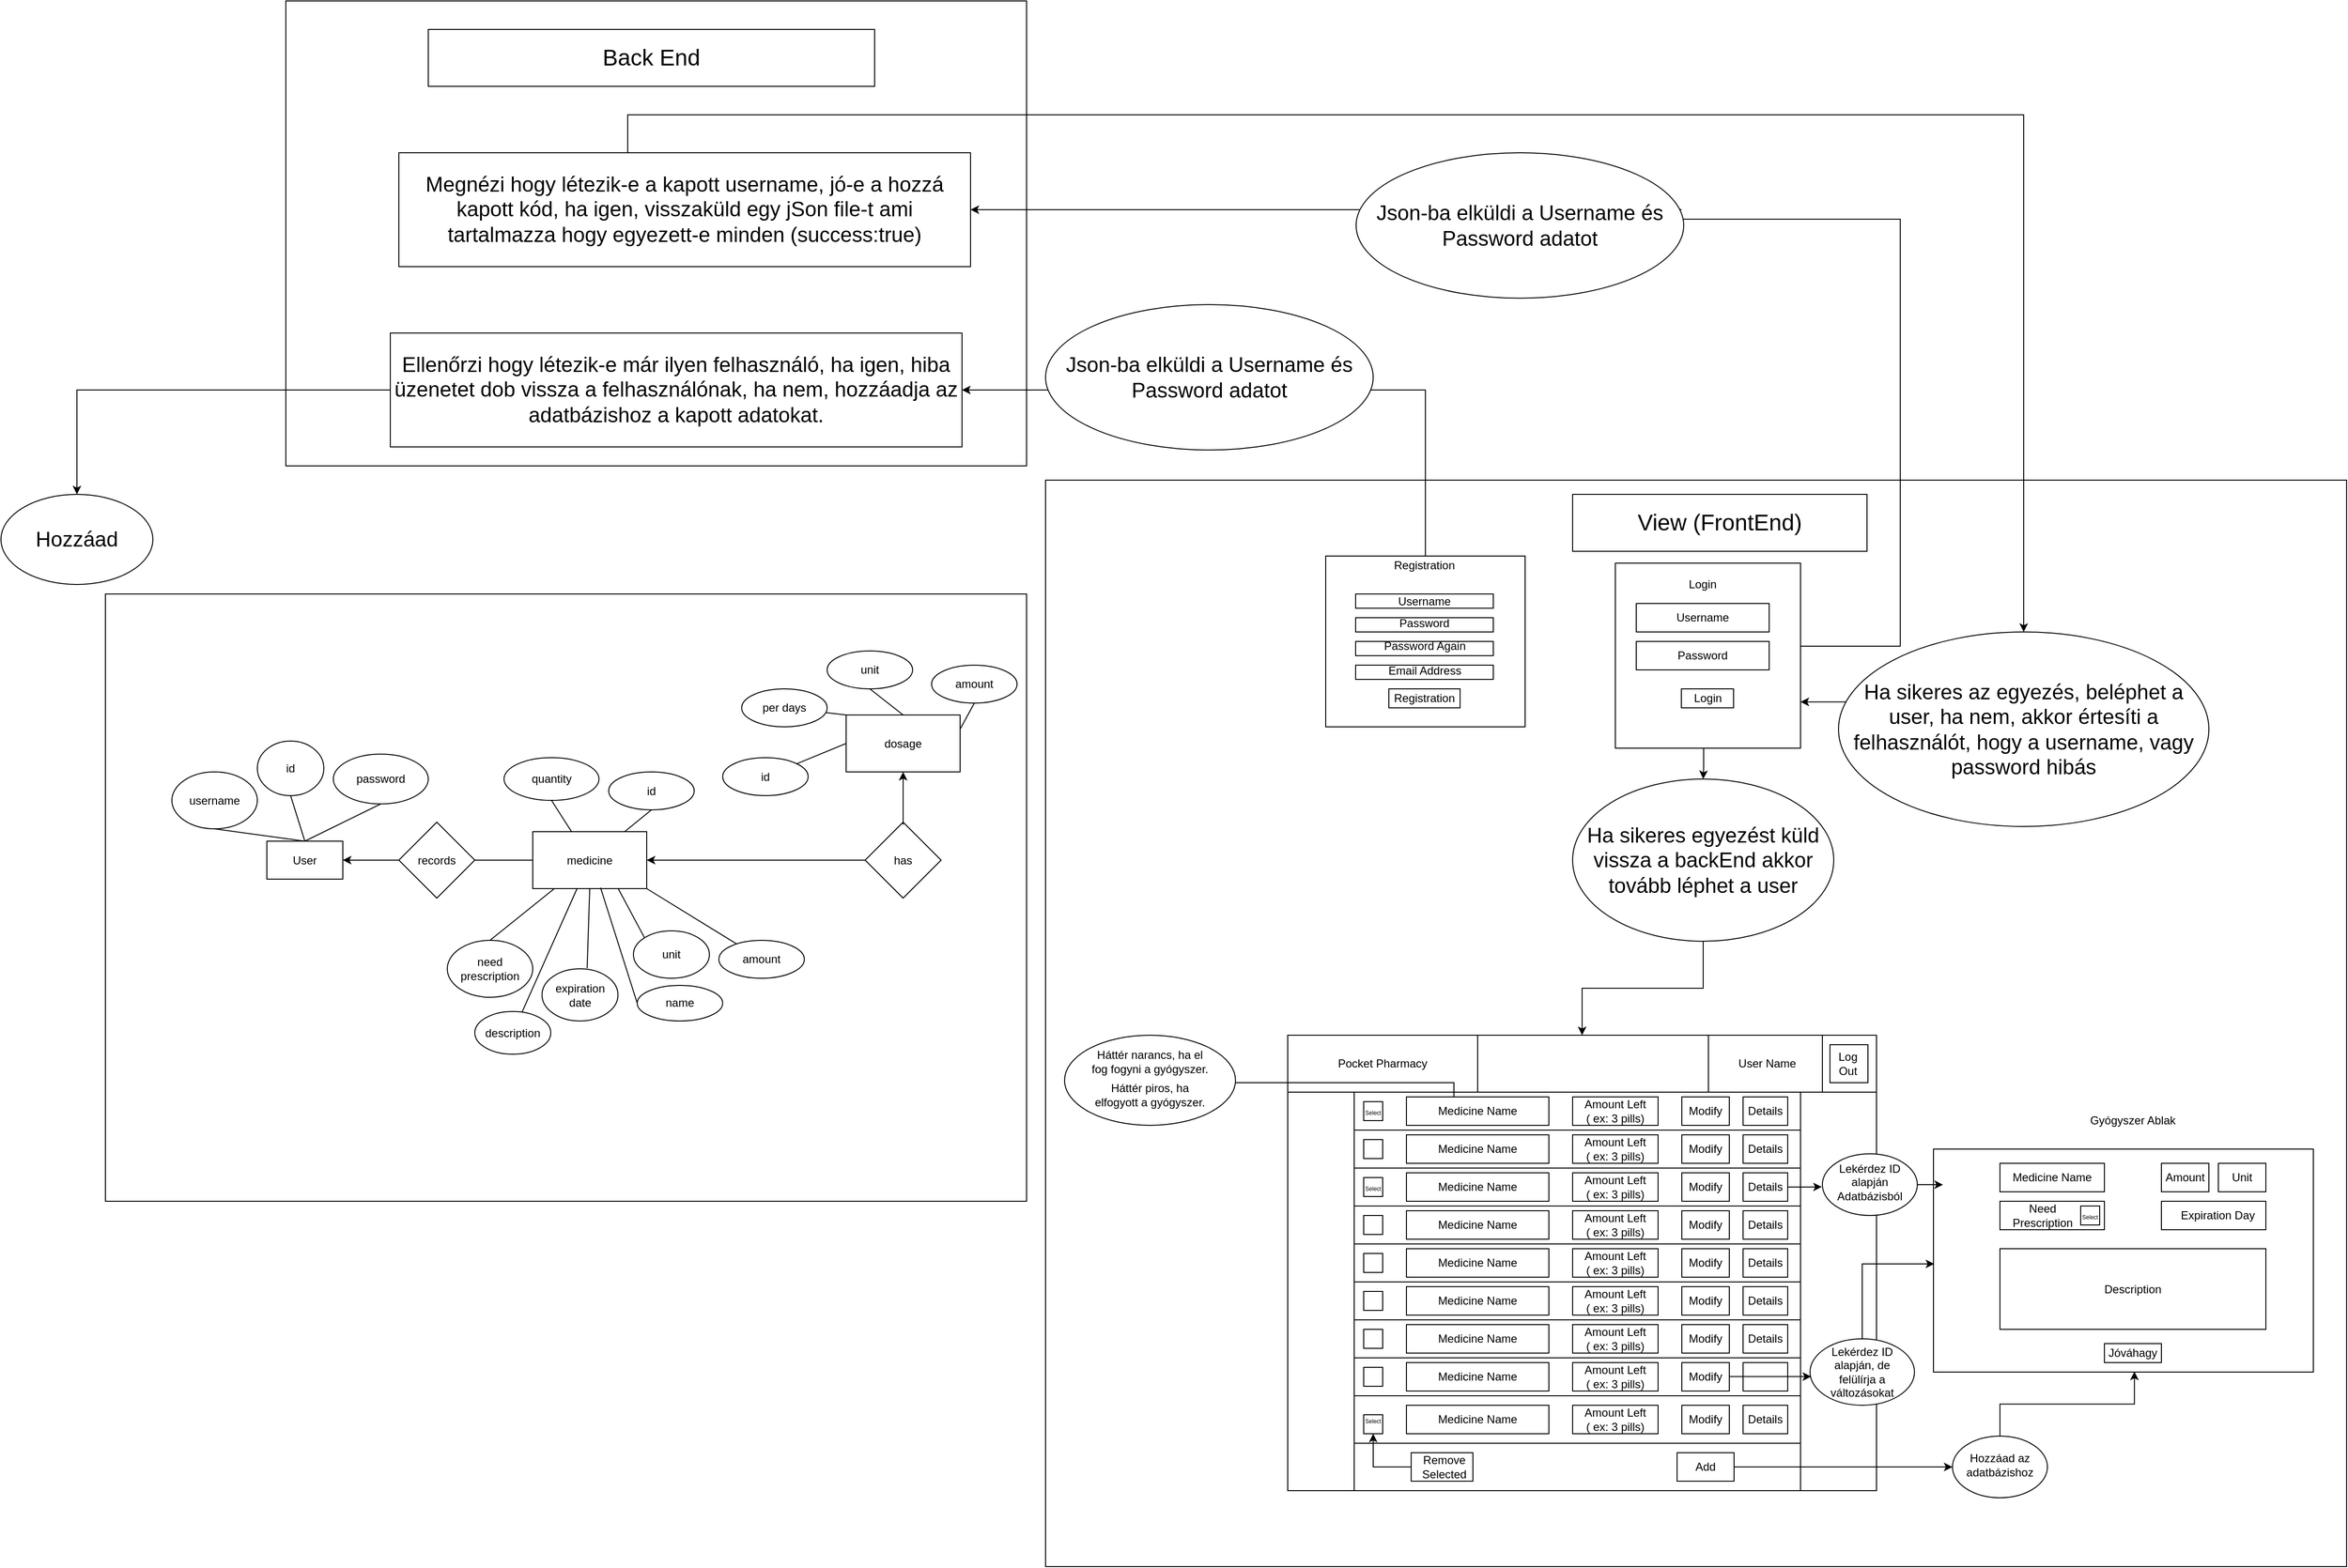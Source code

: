 <mxfile version="13.2.2" type="device"><diagram name="Page-1" id="5f0bae14-7c28-e335-631c-24af17079c00"><mxGraphModel dx="2539.25" dy="1735.75" grid="1" gridSize="10" guides="1" tooltips="1" connect="1" arrows="1" fold="1" page="1" pageScale="1.25" pageWidth="1169" pageHeight="827" background="#ffffff" math="0" shadow="0"><root><mxCell id="0"/><mxCell id="1" parent="0"/><mxCell id="4Gx_ReEBu1bEZOfE_IXs-303" value="" style="rounded=0;whiteSpace=wrap;html=1;" parent="1" vertex="1"><mxGeometry x="-1040" y="-950" width="780" height="490" as="geometry"/></mxCell><mxCell id="4Gx_ReEBu1bEZOfE_IXs-287" value="" style="rounded=0;whiteSpace=wrap;html=1;" parent="1" vertex="1"><mxGeometry x="-240" y="-445" width="1370" height="1145" as="geometry"/></mxCell><mxCell id="4Gx_ReEBu1bEZOfE_IXs-286" value="" style="rounded=0;whiteSpace=wrap;html=1;" parent="1" vertex="1"><mxGeometry x="-1230" y="-325" width="970" height="640" as="geometry"/></mxCell><mxCell id="4Gx_ReEBu1bEZOfE_IXs-309" style="edgeStyle=orthogonalEdgeStyle;rounded=0;orthogonalLoop=1;jettySize=auto;html=1;entryX=0.5;entryY=0;entryDx=0;entryDy=0;" parent="1" source="4Gx_ReEBu1bEZOfE_IXs-6" target="4Gx_ReEBu1bEZOfE_IXs-308" edge="1"><mxGeometry relative="1" as="geometry"><Array as="points"><mxPoint x="453" y="-142"/><mxPoint x="453" y="-142"/></Array></mxGeometry></mxCell><mxCell id="4Gx_ReEBu1bEZOfE_IXs-312" style="edgeStyle=orthogonalEdgeStyle;rounded=0;orthogonalLoop=1;jettySize=auto;html=1;" parent="1" source="4Gx_ReEBu1bEZOfE_IXs-6" edge="1"><mxGeometry relative="1" as="geometry"><Array as="points"><mxPoint x="660" y="-270"/><mxPoint x="660" y="-720"/><mxPoint x="420" y="-720"/><mxPoint x="420" y="-730"/></Array><mxPoint x="430" y="-730" as="targetPoint"/></mxGeometry></mxCell><mxCell id="4Gx_ReEBu1bEZOfE_IXs-6" value="" style="whiteSpace=wrap;html=1;aspect=fixed;" parent="1" vertex="1"><mxGeometry x="360" y="-357.5" width="195" height="195" as="geometry"/></mxCell><mxCell id="4Gx_ReEBu1bEZOfE_IXs-8" value="Login" style="text;html=1;strokeColor=none;fillColor=none;align=center;verticalAlign=middle;whiteSpace=wrap;rounded=0;" parent="1" vertex="1"><mxGeometry x="387" y="-345" width="130" height="20" as="geometry"/></mxCell><mxCell id="4Gx_ReEBu1bEZOfE_IXs-9" value="" style="rounded=0;whiteSpace=wrap;html=1;" parent="1" vertex="1"><mxGeometry x="382" y="-315" width="140" height="30" as="geometry"/></mxCell><mxCell id="4Gx_ReEBu1bEZOfE_IXs-10" value="Username" style="text;html=1;strokeColor=none;fillColor=none;align=center;verticalAlign=middle;whiteSpace=wrap;rounded=0;" parent="1" vertex="1"><mxGeometry x="432" y="-310" width="40" height="20" as="geometry"/></mxCell><mxCell id="4Gx_ReEBu1bEZOfE_IXs-11" value="" style="rounded=0;whiteSpace=wrap;html=1;" parent="1" vertex="1"><mxGeometry x="382" y="-275" width="140" height="30" as="geometry"/></mxCell><mxCell id="4Gx_ReEBu1bEZOfE_IXs-12" value="Password" style="text;html=1;strokeColor=none;fillColor=none;align=center;verticalAlign=middle;whiteSpace=wrap;rounded=0;" parent="1" vertex="1"><mxGeometry x="432" y="-270" width="40" height="20" as="geometry"/></mxCell><mxCell id="4Gx_ReEBu1bEZOfE_IXs-13" value="Login" style="rounded=0;whiteSpace=wrap;html=1;" parent="1" vertex="1"><mxGeometry x="429.5" y="-225" width="55" height="20" as="geometry"/></mxCell><mxCell id="4Gx_ReEBu1bEZOfE_IXs-24" value="" style="rounded=0;whiteSpace=wrap;html=1;" parent="1" vertex="1"><mxGeometry x="55" y="-365" width="210" height="180" as="geometry"/></mxCell><mxCell id="4Gx_ReEBu1bEZOfE_IXs-25" value="Registration" style="text;html=1;strokeColor=none;fillColor=none;align=center;verticalAlign=middle;whiteSpace=wrap;rounded=0;" parent="1" vertex="1"><mxGeometry x="94" y="-365" width="130" height="20" as="geometry"/></mxCell><mxCell id="4Gx_ReEBu1bEZOfE_IXs-26" value="" style="rounded=0;whiteSpace=wrap;html=1;" parent="1" vertex="1"><mxGeometry x="86.5" y="-325" width="145" height="15" as="geometry"/></mxCell><mxCell id="4Gx_ReEBu1bEZOfE_IXs-27" value="Username" style="text;html=1;strokeColor=none;fillColor=none;align=center;verticalAlign=middle;whiteSpace=wrap;rounded=0;" parent="1" vertex="1"><mxGeometry x="129" y="-323.5" width="60" height="12" as="geometry"/></mxCell><mxCell id="4Gx_ReEBu1bEZOfE_IXs-28" value="" style="rounded=0;whiteSpace=wrap;html=1;" parent="1" vertex="1"><mxGeometry x="86.5" y="-300" width="145" height="15" as="geometry"/></mxCell><mxCell id="4Gx_ReEBu1bEZOfE_IXs-29" value="Password" style="text;html=1;strokeColor=none;fillColor=none;align=center;verticalAlign=middle;whiteSpace=wrap;rounded=0;" parent="1" vertex="1"><mxGeometry x="129" y="-300" width="60" height="12" as="geometry"/></mxCell><mxCell id="4Gx_ReEBu1bEZOfE_IXs-30" value="" style="rounded=0;whiteSpace=wrap;html=1;" parent="1" vertex="1"><mxGeometry x="86.5" y="-275" width="145" height="15" as="geometry"/></mxCell><mxCell id="4Gx_ReEBu1bEZOfE_IXs-31" value="Password Again" style="text;html=1;strokeColor=none;fillColor=none;align=center;verticalAlign=middle;whiteSpace=wrap;rounded=0;" parent="1" vertex="1"><mxGeometry x="106.5" y="-276" width="105" height="12" as="geometry"/></mxCell><mxCell id="4Gx_ReEBu1bEZOfE_IXs-34" value="" style="rounded=0;whiteSpace=wrap;html=1;" parent="1" vertex="1"><mxGeometry x="86.5" y="-250" width="145" height="15" as="geometry"/></mxCell><mxCell id="4Gx_ReEBu1bEZOfE_IXs-35" value="Email Address" style="text;html=1;strokeColor=none;fillColor=none;align=center;verticalAlign=middle;whiteSpace=wrap;rounded=0;" parent="1" vertex="1"><mxGeometry x="111.5" y="-250" width="95" height="12" as="geometry"/></mxCell><mxCell id="4Gx_ReEBu1bEZOfE_IXs-36" value="" style="rounded=0;whiteSpace=wrap;html=1;" parent="1" vertex="1"><mxGeometry x="121.5" y="-225" width="75" height="20" as="geometry"/></mxCell><mxCell id="4Gx_ReEBu1bEZOfE_IXs-37" value="Registration" style="text;html=1;strokeColor=none;fillColor=none;align=center;verticalAlign=middle;whiteSpace=wrap;rounded=0;" parent="1" vertex="1"><mxGeometry x="139" y="-225" width="40" height="20" as="geometry"/></mxCell><mxCell id="4Gx_ReEBu1bEZOfE_IXs-39" value="" style="rounded=0;whiteSpace=wrap;html=1;" parent="1" vertex="1"><mxGeometry x="15" y="140" width="620" height="480" as="geometry"/></mxCell><mxCell id="4Gx_ReEBu1bEZOfE_IXs-40" value="" style="rounded=0;whiteSpace=wrap;html=1;" parent="1" vertex="1"><mxGeometry x="15" y="140" width="620" height="60" as="geometry"/></mxCell><mxCell id="4Gx_ReEBu1bEZOfE_IXs-43" value="" style="rounded=0;whiteSpace=wrap;html=1;" parent="1" vertex="1"><mxGeometry x="15" y="140" width="200" height="60" as="geometry"/></mxCell><mxCell id="4Gx_ReEBu1bEZOfE_IXs-44" value="Pocket Pharmacy" style="text;html=1;strokeColor=none;fillColor=none;align=center;verticalAlign=middle;whiteSpace=wrap;rounded=0;" parent="1" vertex="1"><mxGeometry x="25" y="150" width="180" height="40" as="geometry"/></mxCell><mxCell id="4Gx_ReEBu1bEZOfE_IXs-45" value="" style="rounded=0;whiteSpace=wrap;html=1;" parent="1" vertex="1"><mxGeometry x="586" y="150" width="40" height="40" as="geometry"/></mxCell><mxCell id="4Gx_ReEBu1bEZOfE_IXs-46" value="Log Out" style="text;html=1;strokeColor=none;fillColor=none;align=center;verticalAlign=middle;whiteSpace=wrap;rounded=0;" parent="1" vertex="1"><mxGeometry x="585" y="160" width="40" height="20" as="geometry"/></mxCell><mxCell id="4Gx_ReEBu1bEZOfE_IXs-47" value="" style="rounded=0;whiteSpace=wrap;html=1;" parent="1" vertex="1"><mxGeometry x="458" y="140" width="120" height="60" as="geometry"/></mxCell><mxCell id="4Gx_ReEBu1bEZOfE_IXs-48" value="User Name" style="text;html=1;strokeColor=none;fillColor=none;align=center;verticalAlign=middle;whiteSpace=wrap;rounded=0;" parent="1" vertex="1"><mxGeometry x="475" y="150" width="90" height="40" as="geometry"/></mxCell><mxCell id="4Gx_ReEBu1bEZOfE_IXs-50" value="" style="rounded=0;whiteSpace=wrap;html=1;" parent="1" vertex="1"><mxGeometry x="85" y="570" width="470" height="50" as="geometry"/></mxCell><mxCell id="4Gx_ReEBu1bEZOfE_IXs-51" value="" style="rounded=0;whiteSpace=wrap;html=1;" parent="1" vertex="1"><mxGeometry x="85" y="200" width="470" height="370" as="geometry"/></mxCell><mxCell id="4Gx_ReEBu1bEZOfE_IXs-232" style="edgeStyle=orthogonalEdgeStyle;rounded=0;orthogonalLoop=1;jettySize=auto;html=1;entryX=0;entryY=0.5;entryDx=0;entryDy=0;" parent="1" source="4Gx_ReEBu1bEZOfE_IXs-52" target="4Gx_ReEBu1bEZOfE_IXs-229" edge="1"><mxGeometry relative="1" as="geometry"/></mxCell><mxCell id="4Gx_ReEBu1bEZOfE_IXs-52" value="" style="rounded=0;whiteSpace=wrap;html=1;" parent="1" vertex="1"><mxGeometry x="425" y="580" width="60" height="30" as="geometry"/></mxCell><mxCell id="4Gx_ReEBu1bEZOfE_IXs-192" style="edgeStyle=orthogonalEdgeStyle;rounded=0;orthogonalLoop=1;jettySize=auto;html=1;entryX=0.5;entryY=1;entryDx=0;entryDy=0;" parent="1" source="4Gx_ReEBu1bEZOfE_IXs-55" target="4Gx_ReEBu1bEZOfE_IXs-77" edge="1"><mxGeometry relative="1" as="geometry"/></mxCell><mxCell id="4Gx_ReEBu1bEZOfE_IXs-55" value="" style="rounded=0;whiteSpace=wrap;html=1;" parent="1" vertex="1"><mxGeometry x="145" y="580" width="65" height="30" as="geometry"/></mxCell><mxCell id="4Gx_ReEBu1bEZOfE_IXs-57" value="" style="rounded=0;whiteSpace=wrap;html=1;" parent="1" vertex="1"><mxGeometry x="85" y="200" width="470" height="40" as="geometry"/></mxCell><mxCell id="4Gx_ReEBu1bEZOfE_IXs-58" value="" style="rounded=0;whiteSpace=wrap;html=1;" parent="1" vertex="1"><mxGeometry x="85" y="240" width="470" height="40" as="geometry"/></mxCell><mxCell id="4Gx_ReEBu1bEZOfE_IXs-59" value="" style="rounded=0;whiteSpace=wrap;html=1;" parent="1" vertex="1"><mxGeometry x="85" y="280" width="470" height="40" as="geometry"/></mxCell><mxCell id="4Gx_ReEBu1bEZOfE_IXs-60" value="" style="rounded=0;whiteSpace=wrap;html=1;" parent="1" vertex="1"><mxGeometry x="85" y="320" width="470" height="40" as="geometry"/></mxCell><mxCell id="4Gx_ReEBu1bEZOfE_IXs-61" value="" style="rounded=0;whiteSpace=wrap;html=1;" parent="1" vertex="1"><mxGeometry x="85" y="360" width="470" height="40" as="geometry"/></mxCell><mxCell id="4Gx_ReEBu1bEZOfE_IXs-62" value="" style="rounded=0;whiteSpace=wrap;html=1;" parent="1" vertex="1"><mxGeometry x="85" y="400" width="470" height="40" as="geometry"/></mxCell><mxCell id="4Gx_ReEBu1bEZOfE_IXs-63" value="" style="rounded=0;whiteSpace=wrap;html=1;" parent="1" vertex="1"><mxGeometry x="85" y="440" width="470" height="40" as="geometry"/></mxCell><mxCell id="4Gx_ReEBu1bEZOfE_IXs-64" value="" style="rounded=0;whiteSpace=wrap;html=1;" parent="1" vertex="1"><mxGeometry x="85" y="480" width="470" height="40" as="geometry"/></mxCell><mxCell id="4Gx_ReEBu1bEZOfE_IXs-66" value="" style="rounded=0;whiteSpace=wrap;html=1;" parent="1" vertex="1"><mxGeometry x="494.5" y="205" width="47" height="30" as="geometry"/></mxCell><mxCell id="4Gx_ReEBu1bEZOfE_IXs-68" value="Add&lt;span style=&quot;color: rgba(0 , 0 , 0 , 0) ; font-family: monospace ; font-size: 0px&quot;&gt;%3CmxGraphModel%3E%3Croot%3E%3CmxCell%20id%3D%220%22%2F%3E%3CmxCell%20id%3D%221%22%20parent%3D%220%22%2F%3E%3CmxCell%20id%3D%222%22%20value%3D%22%22%20style%3D%22rounded%3D0%3BwhiteSpace%3Dwrap%3Bhtml%3D1%3B%22%20vertex%3D%221%22%20parent%3D%221%22%3E%3CmxGeometry%20x%3D%22400%22%20y%3D%22660%22%20width%3D%22470%22%20height%3D%2240%22%20as%3D%22geometry%22%2F%3E%3C%2FmxCell%3E%3C%2Froot%3E%3C%2FmxGraphModel%3E&lt;/span&gt;" style="text;html=1;strokeColor=none;fillColor=none;align=center;verticalAlign=middle;whiteSpace=wrap;rounded=0;" parent="1" vertex="1"><mxGeometry x="435" y="585" width="40" height="20" as="geometry"/></mxCell><mxCell id="4Gx_ReEBu1bEZOfE_IXs-69" value="Remove Selected" style="text;html=1;strokeColor=none;fillColor=none;align=center;verticalAlign=middle;whiteSpace=wrap;rounded=0;" parent="1" vertex="1"><mxGeometry x="160" y="585" width="40" height="20" as="geometry"/></mxCell><mxCell id="4Gx_ReEBu1bEZOfE_IXs-70" value="" style="whiteSpace=wrap;html=1;aspect=fixed;" parent="1" vertex="1"><mxGeometry x="95" y="210" width="20" height="20" as="geometry"/></mxCell><mxCell id="4Gx_ReEBu1bEZOfE_IXs-71" value="" style="whiteSpace=wrap;html=1;aspect=fixed;" parent="1" vertex="1"><mxGeometry x="95" y="250" width="20" height="20" as="geometry"/></mxCell><mxCell id="4Gx_ReEBu1bEZOfE_IXs-72" value="" style="whiteSpace=wrap;html=1;aspect=fixed;" parent="1" vertex="1"><mxGeometry x="95" y="290" width="20" height="20" as="geometry"/></mxCell><mxCell id="4Gx_ReEBu1bEZOfE_IXs-73" value="" style="whiteSpace=wrap;html=1;aspect=fixed;" parent="1" vertex="1"><mxGeometry x="95" y="330" width="20" height="20" as="geometry"/></mxCell><mxCell id="4Gx_ReEBu1bEZOfE_IXs-74" value="" style="whiteSpace=wrap;html=1;aspect=fixed;" parent="1" vertex="1"><mxGeometry x="95" y="370" width="20" height="20" as="geometry"/></mxCell><mxCell id="4Gx_ReEBu1bEZOfE_IXs-75" value="" style="whiteSpace=wrap;html=1;aspect=fixed;" parent="1" vertex="1"><mxGeometry x="95" y="410" width="20" height="20" as="geometry"/></mxCell><mxCell id="4Gx_ReEBu1bEZOfE_IXs-76" value="" style="whiteSpace=wrap;html=1;aspect=fixed;" parent="1" vertex="1"><mxGeometry x="95" y="450" width="20" height="20" as="geometry"/></mxCell><mxCell id="4Gx_ReEBu1bEZOfE_IXs-77" value="" style="whiteSpace=wrap;html=1;aspect=fixed;" parent="1" vertex="1"><mxGeometry x="95" y="540" width="20" height="20" as="geometry"/></mxCell><mxCell id="4Gx_ReEBu1bEZOfE_IXs-78" value="" style="whiteSpace=wrap;html=1;aspect=fixed;" parent="1" vertex="1"><mxGeometry x="95" y="490" width="20" height="20" as="geometry"/></mxCell><mxCell id="4Gx_ReEBu1bEZOfE_IXs-79" value="&lt;font style=&quot;line-height: 120% ; font-size: 6px&quot;&gt;Select&lt;br&gt;&lt;/font&gt;" style="text;html=1;strokeColor=none;fillColor=none;align=center;verticalAlign=middle;whiteSpace=wrap;rounded=0;" parent="1" vertex="1"><mxGeometry x="95" y="215" width="20" height="10" as="geometry"/></mxCell><mxCell id="4Gx_ReEBu1bEZOfE_IXs-80" value="&lt;font style=&quot;line-height: 120% ; font-size: 6px&quot;&gt;Select&lt;br&gt;&lt;/font&gt;" style="text;html=1;strokeColor=none;fillColor=none;align=center;verticalAlign=middle;whiteSpace=wrap;rounded=0;" parent="1" vertex="1"><mxGeometry x="95" y="295" width="20" height="10" as="geometry"/></mxCell><mxCell id="4Gx_ReEBu1bEZOfE_IXs-300" style="edgeStyle=orthogonalEdgeStyle;rounded=0;orthogonalLoop=1;jettySize=auto;html=1;entryX=0.989;entryY=0.581;entryDx=0;entryDy=0;entryPerimeter=0;" parent="1" source="4Gx_ReEBu1bEZOfE_IXs-81" target="4Gx_ReEBu1bEZOfE_IXs-187" edge="1"><mxGeometry relative="1" as="geometry"><Array as="points"><mxPoint x="190" y="190"/><mxPoint x="-127" y="190"/></Array></mxGeometry></mxCell><mxCell id="4Gx_ReEBu1bEZOfE_IXs-81" value="" style="rounded=0;whiteSpace=wrap;html=1;" parent="1" vertex="1"><mxGeometry x="140" y="205" width="150" height="30" as="geometry"/></mxCell><mxCell id="4Gx_ReEBu1bEZOfE_IXs-82" value="Medicine Name" style="text;html=1;strokeColor=none;fillColor=none;align=center;verticalAlign=middle;whiteSpace=wrap;rounded=0;" parent="1" vertex="1"><mxGeometry x="165" y="210" width="100" height="20" as="geometry"/></mxCell><mxCell id="4Gx_ReEBu1bEZOfE_IXs-83" value="Details" style="text;html=1;strokeColor=none;fillColor=none;align=center;verticalAlign=middle;whiteSpace=wrap;rounded=0;" parent="1" vertex="1"><mxGeometry x="498" y="210" width="40" height="20" as="geometry"/></mxCell><mxCell id="4Gx_ReEBu1bEZOfE_IXs-84" value="" style="rounded=0;whiteSpace=wrap;html=1;" parent="1" vertex="1"><mxGeometry x="430" y="205" width="50" height="30" as="geometry"/></mxCell><mxCell id="4Gx_ReEBu1bEZOfE_IXs-85" value="Modify" style="text;html=1;strokeColor=none;fillColor=none;align=center;verticalAlign=middle;whiteSpace=wrap;rounded=0;" parent="1" vertex="1"><mxGeometry x="435" y="210" width="40" height="20" as="geometry"/></mxCell><mxCell id="4Gx_ReEBu1bEZOfE_IXs-86" value="" style="rounded=0;whiteSpace=wrap;html=1;" parent="1" vertex="1"><mxGeometry x="315" y="205" width="90" height="30" as="geometry"/></mxCell><mxCell id="4Gx_ReEBu1bEZOfE_IXs-89" value="Amount Left&lt;br&gt;( ex: 3 pills)" style="text;html=1;strokeColor=none;fillColor=none;align=center;verticalAlign=middle;whiteSpace=wrap;rounded=0;" parent="1" vertex="1"><mxGeometry x="315" y="210" width="90" height="20" as="geometry"/></mxCell><mxCell id="4Gx_ReEBu1bEZOfE_IXs-106" value="" style="rounded=0;whiteSpace=wrap;html=1;" parent="1" vertex="1"><mxGeometry x="494.5" y="245" width="47" height="30" as="geometry"/></mxCell><mxCell id="4Gx_ReEBu1bEZOfE_IXs-107" value="" style="rounded=0;whiteSpace=wrap;html=1;" parent="1" vertex="1"><mxGeometry x="140" y="245" width="150" height="30" as="geometry"/></mxCell><mxCell id="4Gx_ReEBu1bEZOfE_IXs-108" value="Medicine Name" style="text;html=1;strokeColor=none;fillColor=none;align=center;verticalAlign=middle;whiteSpace=wrap;rounded=0;" parent="1" vertex="1"><mxGeometry x="165" y="250" width="100" height="20" as="geometry"/></mxCell><mxCell id="4Gx_ReEBu1bEZOfE_IXs-109" value="Details" style="text;html=1;strokeColor=none;fillColor=none;align=center;verticalAlign=middle;whiteSpace=wrap;rounded=0;" parent="1" vertex="1"><mxGeometry x="498" y="250" width="40" height="20" as="geometry"/></mxCell><mxCell id="4Gx_ReEBu1bEZOfE_IXs-110" value="" style="rounded=0;whiteSpace=wrap;html=1;" parent="1" vertex="1"><mxGeometry x="430" y="245" width="50" height="30" as="geometry"/></mxCell><mxCell id="4Gx_ReEBu1bEZOfE_IXs-111" value="Modify" style="text;html=1;strokeColor=none;fillColor=none;align=center;verticalAlign=middle;whiteSpace=wrap;rounded=0;" parent="1" vertex="1"><mxGeometry x="435" y="250" width="40" height="20" as="geometry"/></mxCell><mxCell id="4Gx_ReEBu1bEZOfE_IXs-112" value="" style="rounded=0;whiteSpace=wrap;html=1;" parent="1" vertex="1"><mxGeometry x="315" y="245" width="90" height="30" as="geometry"/></mxCell><mxCell id="4Gx_ReEBu1bEZOfE_IXs-113" value="Amount Left&lt;br&gt;( ex: 3 pills)" style="text;html=1;strokeColor=none;fillColor=none;align=center;verticalAlign=middle;whiteSpace=wrap;rounded=0;" parent="1" vertex="1"><mxGeometry x="315" y="250" width="90" height="20" as="geometry"/></mxCell><mxCell id="4Gx_ReEBu1bEZOfE_IXs-220" style="edgeStyle=orthogonalEdgeStyle;rounded=0;orthogonalLoop=1;jettySize=auto;html=1;entryX=-0.006;entryY=0.536;entryDx=0;entryDy=0;entryPerimeter=0;" parent="1" source="4Gx_ReEBu1bEZOfE_IXs-114" target="4Gx_ReEBu1bEZOfE_IXs-224" edge="1"><mxGeometry relative="1" as="geometry"/></mxCell><mxCell id="4Gx_ReEBu1bEZOfE_IXs-114" value="" style="rounded=0;whiteSpace=wrap;html=1;" parent="1" vertex="1"><mxGeometry x="494.5" y="285" width="47" height="30" as="geometry"/></mxCell><mxCell id="4Gx_ReEBu1bEZOfE_IXs-115" value="" style="rounded=0;whiteSpace=wrap;html=1;" parent="1" vertex="1"><mxGeometry x="140" y="285" width="150" height="30" as="geometry"/></mxCell><mxCell id="4Gx_ReEBu1bEZOfE_IXs-116" value="Medicine Name" style="text;html=1;strokeColor=none;fillColor=none;align=center;verticalAlign=middle;whiteSpace=wrap;rounded=0;" parent="1" vertex="1"><mxGeometry x="165" y="290" width="100" height="20" as="geometry"/></mxCell><mxCell id="4Gx_ReEBu1bEZOfE_IXs-117" value="Details" style="text;html=1;strokeColor=none;fillColor=none;align=center;verticalAlign=middle;whiteSpace=wrap;rounded=0;" parent="1" vertex="1"><mxGeometry x="498" y="290" width="40" height="20" as="geometry"/></mxCell><mxCell id="4Gx_ReEBu1bEZOfE_IXs-118" value="" style="rounded=0;whiteSpace=wrap;html=1;" parent="1" vertex="1"><mxGeometry x="430" y="285" width="50" height="30" as="geometry"/></mxCell><mxCell id="4Gx_ReEBu1bEZOfE_IXs-119" value="Modify" style="text;html=1;strokeColor=none;fillColor=none;align=center;verticalAlign=middle;whiteSpace=wrap;rounded=0;" parent="1" vertex="1"><mxGeometry x="435" y="290" width="40" height="20" as="geometry"/></mxCell><mxCell id="4Gx_ReEBu1bEZOfE_IXs-120" value="" style="rounded=0;whiteSpace=wrap;html=1;" parent="1" vertex="1"><mxGeometry x="315" y="285" width="90" height="30" as="geometry"/></mxCell><mxCell id="4Gx_ReEBu1bEZOfE_IXs-121" value="Amount Left&lt;br&gt;( ex: 3 pills)" style="text;html=1;strokeColor=none;fillColor=none;align=center;verticalAlign=middle;whiteSpace=wrap;rounded=0;" parent="1" vertex="1"><mxGeometry x="315" y="290" width="90" height="20" as="geometry"/></mxCell><mxCell id="4Gx_ReEBu1bEZOfE_IXs-122" value="" style="rounded=0;whiteSpace=wrap;html=1;" parent="1" vertex="1"><mxGeometry x="494.5" y="325" width="47" height="30" as="geometry"/></mxCell><mxCell id="4Gx_ReEBu1bEZOfE_IXs-123" value="" style="rounded=0;whiteSpace=wrap;html=1;" parent="1" vertex="1"><mxGeometry x="140" y="325" width="150" height="30" as="geometry"/></mxCell><mxCell id="4Gx_ReEBu1bEZOfE_IXs-124" value="Medicine Name" style="text;html=1;strokeColor=none;fillColor=none;align=center;verticalAlign=middle;whiteSpace=wrap;rounded=0;" parent="1" vertex="1"><mxGeometry x="165" y="330" width="100" height="20" as="geometry"/></mxCell><mxCell id="4Gx_ReEBu1bEZOfE_IXs-125" value="Details" style="text;html=1;strokeColor=none;fillColor=none;align=center;verticalAlign=middle;whiteSpace=wrap;rounded=0;" parent="1" vertex="1"><mxGeometry x="498" y="330" width="40" height="20" as="geometry"/></mxCell><mxCell id="4Gx_ReEBu1bEZOfE_IXs-126" value="" style="rounded=0;whiteSpace=wrap;html=1;" parent="1" vertex="1"><mxGeometry x="430" y="325" width="50" height="30" as="geometry"/></mxCell><mxCell id="4Gx_ReEBu1bEZOfE_IXs-127" value="Modify" style="text;html=1;strokeColor=none;fillColor=none;align=center;verticalAlign=middle;whiteSpace=wrap;rounded=0;" parent="1" vertex="1"><mxGeometry x="435" y="330" width="40" height="20" as="geometry"/></mxCell><mxCell id="4Gx_ReEBu1bEZOfE_IXs-128" value="" style="rounded=0;whiteSpace=wrap;html=1;" parent="1" vertex="1"><mxGeometry x="315" y="325" width="90" height="30" as="geometry"/></mxCell><mxCell id="4Gx_ReEBu1bEZOfE_IXs-129" value="Amount Left&lt;br&gt;( ex: 3 pills)" style="text;html=1;strokeColor=none;fillColor=none;align=center;verticalAlign=middle;whiteSpace=wrap;rounded=0;" parent="1" vertex="1"><mxGeometry x="315" y="330" width="90" height="20" as="geometry"/></mxCell><mxCell id="4Gx_ReEBu1bEZOfE_IXs-138" value="" style="rounded=0;whiteSpace=wrap;html=1;" parent="1" vertex="1"><mxGeometry x="494.5" y="365" width="47" height="30" as="geometry"/></mxCell><mxCell id="4Gx_ReEBu1bEZOfE_IXs-139" value="" style="rounded=0;whiteSpace=wrap;html=1;" parent="1" vertex="1"><mxGeometry x="140" y="365" width="150" height="30" as="geometry"/></mxCell><mxCell id="4Gx_ReEBu1bEZOfE_IXs-140" value="Medicine Name" style="text;html=1;strokeColor=none;fillColor=none;align=center;verticalAlign=middle;whiteSpace=wrap;rounded=0;" parent="1" vertex="1"><mxGeometry x="165" y="370" width="100" height="20" as="geometry"/></mxCell><mxCell id="4Gx_ReEBu1bEZOfE_IXs-141" value="Details" style="text;html=1;strokeColor=none;fillColor=none;align=center;verticalAlign=middle;whiteSpace=wrap;rounded=0;" parent="1" vertex="1"><mxGeometry x="498" y="370" width="40" height="20" as="geometry"/></mxCell><mxCell id="4Gx_ReEBu1bEZOfE_IXs-142" value="" style="rounded=0;whiteSpace=wrap;html=1;" parent="1" vertex="1"><mxGeometry x="430" y="365" width="50" height="30" as="geometry"/></mxCell><mxCell id="4Gx_ReEBu1bEZOfE_IXs-143" value="Modify" style="text;html=1;strokeColor=none;fillColor=none;align=center;verticalAlign=middle;whiteSpace=wrap;rounded=0;" parent="1" vertex="1"><mxGeometry x="435" y="370" width="40" height="20" as="geometry"/></mxCell><mxCell id="4Gx_ReEBu1bEZOfE_IXs-144" value="" style="rounded=0;whiteSpace=wrap;html=1;" parent="1" vertex="1"><mxGeometry x="315" y="365" width="90" height="30" as="geometry"/></mxCell><mxCell id="4Gx_ReEBu1bEZOfE_IXs-145" value="Amount Left&lt;br&gt;( ex: 3 pills)" style="text;html=1;strokeColor=none;fillColor=none;align=center;verticalAlign=middle;whiteSpace=wrap;rounded=0;" parent="1" vertex="1"><mxGeometry x="315" y="370" width="90" height="20" as="geometry"/></mxCell><mxCell id="4Gx_ReEBu1bEZOfE_IXs-146" value="" style="rounded=0;whiteSpace=wrap;html=1;" parent="1" vertex="1"><mxGeometry x="494.5" y="405" width="47" height="30" as="geometry"/></mxCell><mxCell id="4Gx_ReEBu1bEZOfE_IXs-147" value="" style="rounded=0;whiteSpace=wrap;html=1;" parent="1" vertex="1"><mxGeometry x="140" y="405" width="150" height="30" as="geometry"/></mxCell><mxCell id="4Gx_ReEBu1bEZOfE_IXs-148" value="Medicine Name" style="text;html=1;strokeColor=none;fillColor=none;align=center;verticalAlign=middle;whiteSpace=wrap;rounded=0;" parent="1" vertex="1"><mxGeometry x="165" y="410" width="100" height="20" as="geometry"/></mxCell><mxCell id="4Gx_ReEBu1bEZOfE_IXs-149" value="Details" style="text;html=1;strokeColor=none;fillColor=none;align=center;verticalAlign=middle;whiteSpace=wrap;rounded=0;" parent="1" vertex="1"><mxGeometry x="498" y="410" width="40" height="20" as="geometry"/></mxCell><mxCell id="4Gx_ReEBu1bEZOfE_IXs-150" value="" style="rounded=0;whiteSpace=wrap;html=1;" parent="1" vertex="1"><mxGeometry x="430" y="405" width="50" height="30" as="geometry"/></mxCell><mxCell id="4Gx_ReEBu1bEZOfE_IXs-151" value="Modify" style="text;html=1;strokeColor=none;fillColor=none;align=center;verticalAlign=middle;whiteSpace=wrap;rounded=0;" parent="1" vertex="1"><mxGeometry x="435" y="410" width="40" height="20" as="geometry"/></mxCell><mxCell id="4Gx_ReEBu1bEZOfE_IXs-152" value="" style="rounded=0;whiteSpace=wrap;html=1;" parent="1" vertex="1"><mxGeometry x="315" y="405" width="90" height="30" as="geometry"/></mxCell><mxCell id="4Gx_ReEBu1bEZOfE_IXs-153" value="Amount Left&lt;br&gt;( ex: 3 pills)" style="text;html=1;strokeColor=none;fillColor=none;align=center;verticalAlign=middle;whiteSpace=wrap;rounded=0;" parent="1" vertex="1"><mxGeometry x="315" y="410" width="90" height="20" as="geometry"/></mxCell><mxCell id="4Gx_ReEBu1bEZOfE_IXs-154" value="" style="rounded=0;whiteSpace=wrap;html=1;" parent="1" vertex="1"><mxGeometry x="494.5" y="445" width="47" height="30" as="geometry"/></mxCell><mxCell id="4Gx_ReEBu1bEZOfE_IXs-155" value="" style="rounded=0;whiteSpace=wrap;html=1;" parent="1" vertex="1"><mxGeometry x="140" y="445" width="150" height="30" as="geometry"/></mxCell><mxCell id="4Gx_ReEBu1bEZOfE_IXs-156" value="Medicine Name" style="text;html=1;strokeColor=none;fillColor=none;align=center;verticalAlign=middle;whiteSpace=wrap;rounded=0;" parent="1" vertex="1"><mxGeometry x="165" y="450" width="100" height="20" as="geometry"/></mxCell><mxCell id="4Gx_ReEBu1bEZOfE_IXs-157" value="Details" style="text;html=1;strokeColor=none;fillColor=none;align=center;verticalAlign=middle;whiteSpace=wrap;rounded=0;" parent="1" vertex="1"><mxGeometry x="498" y="450" width="40" height="20" as="geometry"/></mxCell><mxCell id="4Gx_ReEBu1bEZOfE_IXs-158" value="" style="rounded=0;whiteSpace=wrap;html=1;" parent="1" vertex="1"><mxGeometry x="430" y="445" width="50" height="30" as="geometry"/></mxCell><mxCell id="4Gx_ReEBu1bEZOfE_IXs-159" value="Modify" style="text;html=1;strokeColor=none;fillColor=none;align=center;verticalAlign=middle;whiteSpace=wrap;rounded=0;" parent="1" vertex="1"><mxGeometry x="435" y="450" width="40" height="20" as="geometry"/></mxCell><mxCell id="4Gx_ReEBu1bEZOfE_IXs-160" value="" style="rounded=0;whiteSpace=wrap;html=1;" parent="1" vertex="1"><mxGeometry x="315" y="445" width="90" height="30" as="geometry"/></mxCell><mxCell id="4Gx_ReEBu1bEZOfE_IXs-161" value="Amount Left&lt;br&gt;( ex: 3 pills)" style="text;html=1;strokeColor=none;fillColor=none;align=center;verticalAlign=middle;whiteSpace=wrap;rounded=0;" parent="1" vertex="1"><mxGeometry x="315" y="450" width="90" height="20" as="geometry"/></mxCell><mxCell id="4Gx_ReEBu1bEZOfE_IXs-170" value="" style="rounded=0;whiteSpace=wrap;html=1;" parent="1" vertex="1"><mxGeometry x="494.5" y="485" width="47" height="30" as="geometry"/></mxCell><mxCell id="4Gx_ReEBu1bEZOfE_IXs-171" value="" style="rounded=0;whiteSpace=wrap;html=1;" parent="1" vertex="1"><mxGeometry x="140" y="485" width="150" height="30" as="geometry"/></mxCell><mxCell id="4Gx_ReEBu1bEZOfE_IXs-172" value="Medicine Name" style="text;html=1;strokeColor=none;fillColor=none;align=center;verticalAlign=middle;whiteSpace=wrap;rounded=0;" parent="1" vertex="1"><mxGeometry x="165" y="490" width="100" height="20" as="geometry"/></mxCell><mxCell id="4Gx_ReEBu1bEZOfE_IXs-236" style="edgeStyle=orthogonalEdgeStyle;rounded=0;orthogonalLoop=1;jettySize=auto;html=1;entryX=0.011;entryY=0.568;entryDx=0;entryDy=0;entryPerimeter=0;" parent="1" source="4Gx_ReEBu1bEZOfE_IXs-174" target="4Gx_ReEBu1bEZOfE_IXs-234" edge="1"><mxGeometry relative="1" as="geometry"><Array as="points"><mxPoint x="522" y="500"/></Array></mxGeometry></mxCell><mxCell id="4Gx_ReEBu1bEZOfE_IXs-174" value="" style="rounded=0;whiteSpace=wrap;html=1;" parent="1" vertex="1"><mxGeometry x="430" y="485" width="50" height="30" as="geometry"/></mxCell><mxCell id="4Gx_ReEBu1bEZOfE_IXs-175" value="Modify" style="text;html=1;strokeColor=none;fillColor=none;align=center;verticalAlign=middle;whiteSpace=wrap;rounded=0;" parent="1" vertex="1"><mxGeometry x="435" y="490" width="40" height="20" as="geometry"/></mxCell><mxCell id="4Gx_ReEBu1bEZOfE_IXs-176" value="" style="rounded=0;whiteSpace=wrap;html=1;" parent="1" vertex="1"><mxGeometry x="315" y="485" width="90" height="30" as="geometry"/></mxCell><mxCell id="4Gx_ReEBu1bEZOfE_IXs-177" value="Amount Left&lt;br&gt;( ex: 3 pills)" style="text;html=1;strokeColor=none;fillColor=none;align=center;verticalAlign=middle;whiteSpace=wrap;rounded=0;" parent="1" vertex="1"><mxGeometry x="315" y="490" width="90" height="20" as="geometry"/></mxCell><mxCell id="4Gx_ReEBu1bEZOfE_IXs-178" value="" style="rounded=0;whiteSpace=wrap;html=1;" parent="1" vertex="1"><mxGeometry x="494.5" y="530" width="47" height="30" as="geometry"/></mxCell><mxCell id="4Gx_ReEBu1bEZOfE_IXs-179" value="" style="rounded=0;whiteSpace=wrap;html=1;" parent="1" vertex="1"><mxGeometry x="140" y="530" width="150" height="30" as="geometry"/></mxCell><mxCell id="4Gx_ReEBu1bEZOfE_IXs-180" value="Medicine Name" style="text;html=1;strokeColor=none;fillColor=none;align=center;verticalAlign=middle;whiteSpace=wrap;rounded=0;" parent="1" vertex="1"><mxGeometry x="165" y="535" width="100" height="20" as="geometry"/></mxCell><mxCell id="4Gx_ReEBu1bEZOfE_IXs-181" value="Details" style="text;html=1;strokeColor=none;fillColor=none;align=center;verticalAlign=middle;whiteSpace=wrap;rounded=0;" parent="1" vertex="1"><mxGeometry x="498" y="535" width="40" height="20" as="geometry"/></mxCell><mxCell id="4Gx_ReEBu1bEZOfE_IXs-182" value="" style="rounded=0;whiteSpace=wrap;html=1;" parent="1" vertex="1"><mxGeometry x="430" y="530" width="50" height="30" as="geometry"/></mxCell><mxCell id="4Gx_ReEBu1bEZOfE_IXs-183" value="Modify" style="text;html=1;strokeColor=none;fillColor=none;align=center;verticalAlign=middle;whiteSpace=wrap;rounded=0;" parent="1" vertex="1"><mxGeometry x="435" y="535" width="40" height="20" as="geometry"/></mxCell><mxCell id="4Gx_ReEBu1bEZOfE_IXs-184" value="" style="rounded=0;whiteSpace=wrap;html=1;" parent="1" vertex="1"><mxGeometry x="315" y="530" width="90" height="30" as="geometry"/></mxCell><mxCell id="4Gx_ReEBu1bEZOfE_IXs-185" value="Amount Left&lt;br&gt;( ex: 3 pills)" style="text;html=1;strokeColor=none;fillColor=none;align=center;verticalAlign=middle;whiteSpace=wrap;rounded=0;" parent="1" vertex="1"><mxGeometry x="315" y="535" width="90" height="20" as="geometry"/></mxCell><mxCell id="4Gx_ReEBu1bEZOfE_IXs-187" value="" style="ellipse;whiteSpace=wrap;html=1;" parent="1" vertex="1"><mxGeometry x="-220" y="140" width="180" height="95" as="geometry"/></mxCell><mxCell id="4Gx_ReEBu1bEZOfE_IXs-188" value="Háttér narancs, ha el fog fogyni a gyógyszer.&lt;span style=&quot;color: rgba(0 , 0 , 0 , 0) ; font-family: monospace ; font-size: 0px&quot;&gt;%3CmxGraphModel%3E%3Croot%3E%3CmxCell%20id%3D%220%22%2F%3E%3CmxCell%20id%3D%221%22%20parent%3D%220%22%2F%3E%3CmxCell%20id%3D%222%22%20value%3D%22%22%20style%3D%22rounded%3D0%3BwhiteSpace%3Dwrap%3Bhtml%3D1%3B%22%20vertex%3D%221%22%20parent%3D%221%22%3E%3CmxGeometry%20x%3D%22809.5%22%20y%3D%22385%22%20width%3D%2247%22%20height%3D%2230%22%20as%3D%22geometry%22%2F%3E%3C%2FmxCell%3E%3CmxCell%20id%3D%223%22%20value%3D%22%22%20style%3D%22rounded%3D0%3BwhiteSpace%3Dwrap%3Bhtml%3D1%3B%22%20vertex%3D%221%22%20parent%3D%221%22%3E%3CmxGeometry%20x%3D%22455%22%20y%3D%22385%22%20width%3D%22150%22%20height%3D%2230%22%20as%3D%22geometry%22%2F%3E%3C%2FmxCell%3E%3CmxCell%20id%3D%224%22%20value%3D%22Medicine%20Name%22%20style%3D%22text%3Bhtml%3D1%3BstrokeColor%3Dnone%3BfillColor%3Dnone%3Balign%3Dcenter%3BverticalAlign%3Dmiddle%3BwhiteSpace%3Dwrap%3Brounded%3D0%3B%22%20vertex%3D%221%22%20parent%3D%221%22%3E%3CmxGeometry%20x%3D%22480%22%20y%3D%22390%22%20width%3D%22100%22%20height%3D%2220%22%20as%3D%22geometry%22%2F%3E%3C%2FmxCell%3E%3CmxCell%20id%3D%225%22%20value%3D%22Details%22%20style%3D%22text%3Bhtml%3D1%3BstrokeColor%3Dnone%3BfillColor%3Dnone%3Balign%3Dcenter%3BverticalAlign%3Dmiddle%3BwhiteSpace%3Dwrap%3Brounded%3D0%3B%22%20vertex%3D%221%22%20parent%3D%221%22%3E%3CmxGeometry%20x%3D%22813%22%20y%3D%22390%22%20width%3D%2240%22%20height%3D%2220%22%20as%3D%22geometry%22%2F%3E%3C%2FmxCell%3E%3CmxCell%20id%3D%226%22%20value%3D%22%22%20style%3D%22rounded%3D0%3BwhiteSpace%3Dwrap%3Bhtml%3D1%3B%22%20vertex%3D%221%22%20parent%3D%221%22%3E%3CmxGeometry%20x%3D%22745%22%20y%3D%22385%22%20width%3D%2250%22%20height%3D%2230%22%20as%3D%22geometry%22%2F%3E%3C%2FmxCell%3E%3CmxCell%20id%3D%227%22%20value%3D%22Modify%22%20style%3D%22text%3Bhtml%3D1%3BstrokeColor%3Dnone%3BfillColor%3Dnone%3Balign%3Dcenter%3BverticalAlign%3Dmiddle%3BwhiteSpace%3Dwrap%3Brounded%3D0%3B%22%20vertex%3D%221%22%20parent%3D%221%22%3E%3CmxGeometry%20x%3D%22750%22%20y%3D%22390%22%20width%3D%2240%22%20height%3D%2220%22%20as%3D%22geometry%22%2F%3E%3C%2FmxCell%3E%3CmxCell%20id%3D%228%22%20value%3D%22%22%20style%3D%22rounded%3D0%3BwhiteSpace%3Dwrap%3Bhtml%3D1%3B%22%20vertex%3D%221%22%20parent%3D%221%22%3E%3CmxGeometry%20x%3D%22630%22%20y%3D%22385%22%20width%3D%2290%22%20height%3D%2230%22%20as%3D%22geometry%22%2F%3E%3C%2FmxCell%3E%3CmxCell%20id%3D%229%22%20value%3D%22Amount%20Left%26lt%3Bbr%26gt%3B(%20ex%3A%203%20pills)%22%20style%3D%22text%3Bhtml%3D1%3BstrokeColor%3Dnone%3BfillColor%3Dnone%3Balign%3Dcenter%3BverticalAlign%3Dmiddle%3BwhiteSpace%3Dwrap%3Brounded%3D0%3B%22%20vertex%3D%221%22%20parent%3D%221%22%3E%3CmxGeometry%20x%3D%22630%22%20y%3D%22390%22%20width%3D%2290%22%20height%3D%2220%22%20as%3D%22geometry%22%2F%3E%3C%2FmxCell%3E%3C%2Froot%3E%3C%2FmxGraphModel%3E&lt;/span&gt;" style="text;html=1;strokeColor=none;fillColor=none;align=center;verticalAlign=middle;whiteSpace=wrap;rounded=0;" parent="1" vertex="1"><mxGeometry x="-195" y="145" width="130" height="45" as="geometry"/></mxCell><mxCell id="4Gx_ReEBu1bEZOfE_IXs-189" value="Háttér piros, ha elfogyott a gyógyszer.&lt;span style=&quot;color: rgba(0 , 0 , 0 , 0) ; font-family: monospace ; font-size: 0px&quot;&gt;%3CmxGraphModel%3E%3Croot%3E%3CmxCell%20id%3D%220%22%2F%3E%3CmxCell%20id%3D%221%22%20parent%3D%220%22%2F%3E%3CmxCell%20id%3D%222%22%20value%3D%22%22%20style%3D%22rounded%3D0%3BwhiteSpace%3Dwrap%3Bhtml%3D1%3B%22%20vertex%3D%221%22%20parent%3D%221%22%3E%3CmxGeometry%20x%3D%22809.5%22%20y%3D%22385%22%20width%3D%2247%22%20height%3D%2230%22%20as%3D%22geometry%22%2F%3E%3C%2FmxCell%3E%3CmxCell%20id%3D%223%22%20value%3D%22%22%20style%3D%22rounded%3D0%3BwhiteSpace%3Dwrap%3Bhtml%3D1%3B%22%20vertex%3D%221%22%20parent%3D%221%22%3E%3CmxGeometry%20x%3D%22455%22%20y%3D%22385%22%20width%3D%22150%22%20height%3D%2230%22%20as%3D%22geometry%22%2F%3E%3C%2FmxCell%3E%3CmxCell%20id%3D%224%22%20value%3D%22Medicine%20Name%22%20style%3D%22text%3Bhtml%3D1%3BstrokeColor%3Dnone%3BfillColor%3Dnone%3Balign%3Dcenter%3BverticalAlign%3Dmiddle%3BwhiteSpace%3Dwrap%3Brounded%3D0%3B%22%20vertex%3D%221%22%20parent%3D%221%22%3E%3CmxGeometry%20x%3D%22480%22%20y%3D%22390%22%20width%3D%22100%22%20height%3D%2220%22%20as%3D%22geometry%22%2F%3E%3C%2FmxCell%3E%3CmxCell%20id%3D%225%22%20value%3D%22Details%22%20style%3D%22text%3Bhtml%3D1%3BstrokeColor%3Dnone%3BfillColor%3Dnone%3Balign%3Dcenter%3BverticalAlign%3Dmiddle%3BwhiteSpace%3Dwrap%3Brounded%3D0%3B%22%20vertex%3D%221%22%20parent%3D%221%22%3E%3CmxGeometry%20x%3D%22813%22%20y%3D%22390%22%20width%3D%2240%22%20height%3D%2220%22%20as%3D%22geometry%22%2F%3E%3C%2FmxCell%3E%3CmxCell%20id%3D%226%22%20value%3D%22%22%20style%3D%22rounded%3D0%3BwhiteSpace%3Dwrap%3Bhtml%3D1%3B%22%20vertex%3D%221%22%20parent%3D%221%22%3E%3CmxGeometry%20x%3D%22745%22%20y%3D%22385%22%20width%3D%2250%22%20height%3D%2230%22%20as%3D%22geometry%22%2F%3E%3C%2FmxCell%3E%3CmxCell%20id%3D%227%22%20value%3D%22Modify%22%20style%3D%22text%3Bhtml%3D1%3BstrokeColor%3Dnone%3BfillColor%3Dnone%3Balign%3Dcenter%3BverticalAlign%3Dmiddle%3BwhiteSpace%3Dwrap%3Brounded%3D0%3B%22%20vertex%3D%221%22%20parent%3D%221%22%3E%3CmxGeometry%20x%3D%22750%22%20y%3D%22390%22%20width%3D%2240%22%20height%3D%2220%22%20as%3D%22geometry%22%2F%3E%3C%2FmxCell%3E%3CmxCell%20id%3D%228%22%20value%3D%22%22%20style%3D%22rounded%3D0%3BwhiteSpace%3Dwrap%3Bhtml%3D1%3B%22%20vertex%3D%221%22%20parent%3D%221%22%3E%3CmxGeometry%20x%3D%22630%22%20y%3D%22385%22%20width%3D%2290%22%20height%3D%2230%22%20as%3D%22geometry%22%2F%3E%3C%2FmxCell%3E%3CmxCell%20id%3D%229%22%20value%3D%22Amount%20Left%26lt%3Bbr%26gt%3B(%20ex%3A%203%20pills)%22%20style%3D%22text%3Bhtml%3D1%3BstrokeColor%3Dnone%3BfillColor%3Dnone%3Balign%3Dcenter%3BverticalAlign%3Dmiddle%3BwhiteSpace%3Dwrap%3Brounded%3D0%3B%22%20vertex%3D%221%22%20parent%3D%221%22%3E%3CmxGeometry%20x%3D%22630%22%20y%3D%22390%22%20width%3D%2290%22%20height%3D%2220%22%20as%3D%22geometry%22%2F%3E%3C%2FmxCell%3E%3C%2Froot%3E%3C%2FmxGraphModel%3E&lt;/span&gt;" style="text;html=1;strokeColor=none;fillColor=none;align=center;verticalAlign=middle;whiteSpace=wrap;rounded=0;" parent="1" vertex="1"><mxGeometry x="-195" y="180" width="130" height="45" as="geometry"/></mxCell><mxCell id="4Gx_ReEBu1bEZOfE_IXs-191" value="&lt;font style=&quot;line-height: 120% ; font-size: 6px&quot;&gt;Select&lt;br&gt;&lt;/font&gt;" style="text;html=1;strokeColor=none;fillColor=none;align=center;verticalAlign=middle;whiteSpace=wrap;rounded=0;" parent="1" vertex="1"><mxGeometry x="95" y="540" width="20" height="10" as="geometry"/></mxCell><mxCell id="4Gx_ReEBu1bEZOfE_IXs-193" value="" style="rounded=0;whiteSpace=wrap;html=1;" parent="1" vertex="1"><mxGeometry x="695" y="260" width="400" height="235" as="geometry"/></mxCell><mxCell id="4Gx_ReEBu1bEZOfE_IXs-195" value="" style="rounded=0;whiteSpace=wrap;html=1;" parent="1" vertex="1"><mxGeometry x="765" y="275" width="110" height="30" as="geometry"/></mxCell><mxCell id="4Gx_ReEBu1bEZOfE_IXs-196" value="Medicine Name" style="text;html=1;strokeColor=none;fillColor=none;align=center;verticalAlign=middle;whiteSpace=wrap;rounded=0;" parent="1" vertex="1"><mxGeometry x="770" y="280" width="100" height="20" as="geometry"/></mxCell><mxCell id="4Gx_ReEBu1bEZOfE_IXs-197" value="" style="rounded=0;whiteSpace=wrap;html=1;" parent="1" vertex="1"><mxGeometry x="875" y="465" width="60" height="20" as="geometry"/></mxCell><mxCell id="4Gx_ReEBu1bEZOfE_IXs-198" value="Jóváhagy" style="text;html=1;strokeColor=none;fillColor=none;align=center;verticalAlign=middle;whiteSpace=wrap;rounded=0;" parent="1" vertex="1"><mxGeometry x="880" y="465" width="50" height="20" as="geometry"/></mxCell><mxCell id="4Gx_ReEBu1bEZOfE_IXs-201" value="" style="rounded=0;whiteSpace=wrap;html=1;" parent="1" vertex="1"><mxGeometry x="935" y="275" width="50" height="30" as="geometry"/></mxCell><mxCell id="4Gx_ReEBu1bEZOfE_IXs-202" value="Amount" style="text;html=1;strokeColor=none;fillColor=none;align=center;verticalAlign=middle;whiteSpace=wrap;rounded=0;" parent="1" vertex="1"><mxGeometry x="940" y="280" width="40" height="20" as="geometry"/></mxCell><mxCell id="4Gx_ReEBu1bEZOfE_IXs-203" value="" style="rounded=0;whiteSpace=wrap;html=1;" parent="1" vertex="1"><mxGeometry x="995" y="275" width="50" height="30" as="geometry"/></mxCell><mxCell id="4Gx_ReEBu1bEZOfE_IXs-204" value="Unit&lt;span style=&quot;color: rgba(0 , 0 , 0 , 0) ; font-family: monospace ; font-size: 0px&quot;&gt;%3CmxGraphModel%3E%3Croot%3E%3CmxCell%20id%3D%220%22%2F%3E%3CmxCell%20id%3D%221%22%20parent%3D%220%22%2F%3E%3CmxCell%20id%3D%222%22%20value%3D%22%22%20style%3D%22rounded%3D0%3BwhiteSpace%3Dwrap%3Bhtml%3D1%3B%22%20vertex%3D%221%22%20parent%3D%221%22%3E%3CmxGeometry%20x%3D%221140%22%20y%3D%22480%22%20width%3D%2260%22%20height%3D%2230%22%20as%3D%22geometry%22%2F%3E%3C%2FmxCell%3E%3CmxCell%20id%3D%223%22%20value%3D%22Amount%22%20style%3D%22text%3Bhtml%3D1%3BstrokeColor%3Dnone%3BfillColor%3Dnone%3Balign%3Dcenter%3BverticalAlign%3Dmiddle%3BwhiteSpace%3Dwrap%3Brounded%3D0%3B%22%20vertex%3D%221%22%20parent%3D%221%22%3E%3CmxGeometry%20x%3D%221140%22%20y%3D%22485%22%20width%3D%2260%22%20height%3D%2220%22%20as%3D%22geometry%22%2F%3E%3C%2FmxCell%3E%3C%2Froot%3E%3C%2FmxGraphModel%3E&lt;/span&gt;" style="text;html=1;strokeColor=none;fillColor=none;align=center;verticalAlign=middle;whiteSpace=wrap;rounded=0;" parent="1" vertex="1"><mxGeometry x="1000" y="280" width="40" height="20" as="geometry"/></mxCell><mxCell id="4Gx_ReEBu1bEZOfE_IXs-205" value="" style="rounded=0;whiteSpace=wrap;html=1;" parent="1" vertex="1"><mxGeometry x="765" y="315" width="110" height="30" as="geometry"/></mxCell><mxCell id="4Gx_ReEBu1bEZOfE_IXs-206" value="Need Prescription" style="text;html=1;strokeColor=none;fillColor=none;align=center;verticalAlign=middle;whiteSpace=wrap;rounded=0;" parent="1" vertex="1"><mxGeometry x="785" y="320" width="50" height="20" as="geometry"/></mxCell><mxCell id="4Gx_ReEBu1bEZOfE_IXs-208" value="" style="whiteSpace=wrap;html=1;aspect=fixed;" parent="1" vertex="1"><mxGeometry x="850" y="320" width="20" height="20" as="geometry"/></mxCell><mxCell id="4Gx_ReEBu1bEZOfE_IXs-209" value="&lt;font style=&quot;line-height: 120% ; font-size: 6px&quot;&gt;Select&lt;br&gt;&lt;/font&gt;" style="text;html=1;strokeColor=none;fillColor=none;align=center;verticalAlign=middle;whiteSpace=wrap;rounded=0;" parent="1" vertex="1"><mxGeometry x="850" y="325" width="20" height="10" as="geometry"/></mxCell><mxCell id="4Gx_ReEBu1bEZOfE_IXs-212" value="" style="rounded=0;whiteSpace=wrap;html=1;" parent="1" vertex="1"><mxGeometry x="935" y="315" width="110" height="30" as="geometry"/></mxCell><mxCell id="4Gx_ReEBu1bEZOfE_IXs-211" value="Expiration Day" style="text;html=1;strokeColor=none;fillColor=none;align=center;verticalAlign=middle;whiteSpace=wrap;rounded=0;" parent="1" vertex="1"><mxGeometry x="952.5" y="320" width="82.5" height="20" as="geometry"/></mxCell><mxCell id="4Gx_ReEBu1bEZOfE_IXs-213" value="" style="rounded=0;whiteSpace=wrap;html=1;" parent="1" vertex="1"><mxGeometry x="765" y="365" width="280" height="85" as="geometry"/></mxCell><mxCell id="4Gx_ReEBu1bEZOfE_IXs-214" value="Description" style="text;html=1;strokeColor=none;fillColor=none;align=center;verticalAlign=middle;whiteSpace=wrap;rounded=0;" parent="1" vertex="1"><mxGeometry x="855" y="397.5" width="100" height="20" as="geometry"/></mxCell><mxCell id="4Gx_ReEBu1bEZOfE_IXs-222" value="Gyógyszer Ablak&lt;br&gt;" style="text;html=1;strokeColor=none;fillColor=none;align=center;verticalAlign=middle;whiteSpace=wrap;rounded=0;" parent="1" vertex="1"><mxGeometry x="855" y="220" width="100" height="20" as="geometry"/></mxCell><mxCell id="4Gx_ReEBu1bEZOfE_IXs-226" style="edgeStyle=orthogonalEdgeStyle;rounded=0;orthogonalLoop=1;jettySize=auto;html=1;entryX=0.025;entryY=0.16;entryDx=0;entryDy=0;entryPerimeter=0;" parent="1" source="4Gx_ReEBu1bEZOfE_IXs-224" target="4Gx_ReEBu1bEZOfE_IXs-193" edge="1"><mxGeometry relative="1" as="geometry"/></mxCell><mxCell id="4Gx_ReEBu1bEZOfE_IXs-224" value="" style="ellipse;whiteSpace=wrap;html=1;" parent="1" vertex="1"><mxGeometry x="578" y="265" width="100" height="65" as="geometry"/></mxCell><mxCell id="4Gx_ReEBu1bEZOfE_IXs-223" value="Lekérdez ID alapján Adatbázisból" style="text;html=1;strokeColor=none;fillColor=none;align=center;verticalAlign=middle;whiteSpace=wrap;rounded=0;" parent="1" vertex="1"><mxGeometry x="581" y="275" width="94" height="40" as="geometry"/></mxCell><mxCell id="4Gx_ReEBu1bEZOfE_IXs-233" style="edgeStyle=orthogonalEdgeStyle;rounded=0;orthogonalLoop=1;jettySize=auto;html=1;entryX=0.529;entryY=0.998;entryDx=0;entryDy=0;entryPerimeter=0;" parent="1" source="4Gx_ReEBu1bEZOfE_IXs-229" target="4Gx_ReEBu1bEZOfE_IXs-193" edge="1"><mxGeometry relative="1" as="geometry"/></mxCell><mxCell id="4Gx_ReEBu1bEZOfE_IXs-229" value="" style="ellipse;whiteSpace=wrap;html=1;" parent="1" vertex="1"><mxGeometry x="715" y="562.5" width="100" height="65" as="geometry"/></mxCell><mxCell id="4Gx_ReEBu1bEZOfE_IXs-230" value="Hozzáad az adatbázishoz" style="text;html=1;strokeColor=none;fillColor=none;align=center;verticalAlign=middle;whiteSpace=wrap;rounded=0;" parent="1" vertex="1"><mxGeometry x="718" y="572.5" width="94" height="40" as="geometry"/></mxCell><mxCell id="4Gx_ReEBu1bEZOfE_IXs-237" style="edgeStyle=orthogonalEdgeStyle;rounded=0;orthogonalLoop=1;jettySize=auto;html=1;entryX=0.002;entryY=0.515;entryDx=0;entryDy=0;entryPerimeter=0;" parent="1" source="4Gx_ReEBu1bEZOfE_IXs-234" target="4Gx_ReEBu1bEZOfE_IXs-193" edge="1"><mxGeometry relative="1" as="geometry"><mxPoint x="685" y="380" as="targetPoint"/><Array as="points"><mxPoint x="620" y="381"/></Array></mxGeometry></mxCell><mxCell id="4Gx_ReEBu1bEZOfE_IXs-234" value="" style="ellipse;whiteSpace=wrap;html=1;" parent="1" vertex="1"><mxGeometry x="565" y="460" width="110" height="70" as="geometry"/></mxCell><mxCell id="4Gx_ReEBu1bEZOfE_IXs-235" value="Lekérdez ID alapján, de felülírja a változásokat" style="text;html=1;strokeColor=none;fillColor=none;align=center;verticalAlign=middle;whiteSpace=wrap;rounded=0;" parent="1" vertex="1"><mxGeometry x="573" y="475" width="94" height="40" as="geometry"/></mxCell><mxCell id="4Gx_ReEBu1bEZOfE_IXs-239" value="records" style="rhombus;whiteSpace=wrap;html=1;" parent="1" vertex="1"><mxGeometry x="-921" y="-84.5" width="80" height="80" as="geometry"/></mxCell><mxCell id="4Gx_ReEBu1bEZOfE_IXs-242" value="id" style="ellipse;whiteSpace=wrap;html=1;" parent="1" vertex="1"><mxGeometry x="-1070" y="-170" width="70" height="57.5" as="geometry"/></mxCell><mxCell id="4Gx_ReEBu1bEZOfE_IXs-243" value="password&lt;span style=&quot;color: rgba(0 , 0 , 0 , 0) ; font-family: monospace ; font-size: 0px&quot;&gt;%3CmxGraphModel%3E%3Croot%3E%3CmxCell%20id%3D%220%22%2F%3E%3CmxCell%20id%3D%221%22%20parent%3D%220%22%2F%3E%3CmxCell%20id%3D%222%22%20value%3D%22id%22%20style%3D%22ellipse%3BwhiteSpace%3Dwrap%3Bhtml%3D1%3B%22%20vertex%3D%221%22%20parent%3D%221%22%3E%3CmxGeometry%20x%3D%22-1540%22%20y%3D%2231%22%20width%3D%22120%22%20height%3D%2280%22%20as%3D%22geometry%22%2F%3E%3C%2FmxCell%3E%3C%2Froot%3E%3C%2FmxGraphModel%3E&lt;/span&gt;" style="ellipse;whiteSpace=wrap;html=1;" parent="1" vertex="1"><mxGeometry x="-990" y="-156.25" width="100" height="52.5" as="geometry"/></mxCell><mxCell id="4Gx_ReEBu1bEZOfE_IXs-244" value="username" style="ellipse;whiteSpace=wrap;html=1;" parent="1" vertex="1"><mxGeometry x="-1160" y="-137.5" width="90" height="60" as="geometry"/></mxCell><mxCell id="4Gx_ReEBu1bEZOfE_IXs-246" value="medicine" style="rounded=0;whiteSpace=wrap;html=1;" parent="1" vertex="1"><mxGeometry x="-780" y="-74.5" width="120" height="60" as="geometry"/></mxCell><mxCell id="4Gx_ReEBu1bEZOfE_IXs-248" value="need prescription" style="ellipse;whiteSpace=wrap;html=1;" parent="1" vertex="1"><mxGeometry x="-870" y="40" width="90" height="60" as="geometry"/></mxCell><mxCell id="4Gx_ReEBu1bEZOfE_IXs-249" value="unit" style="ellipse;whiteSpace=wrap;html=1;" parent="1" vertex="1"><mxGeometry x="-674" y="30" width="80" height="50" as="geometry"/></mxCell><mxCell id="4Gx_ReEBu1bEZOfE_IXs-251" value="expiration date" style="ellipse;whiteSpace=wrap;html=1;" parent="1" vertex="1"><mxGeometry x="-770.25" y="70" width="80" height="55" as="geometry"/></mxCell><mxCell id="4Gx_ReEBu1bEZOfE_IXs-252" value="description" style="ellipse;whiteSpace=wrap;html=1;" parent="1" vertex="1"><mxGeometry x="-841" y="115" width="80" height="45" as="geometry"/></mxCell><mxCell id="4Gx_ReEBu1bEZOfE_IXs-253" value="name" style="ellipse;whiteSpace=wrap;html=1;" parent="1" vertex="1"><mxGeometry x="-670" y="87.5" width="90" height="37.5" as="geometry"/></mxCell><mxCell id="4Gx_ReEBu1bEZOfE_IXs-254" value="id" style="ellipse;whiteSpace=wrap;html=1;" parent="1" vertex="1"><mxGeometry x="-700" y="-137.5" width="90" height="40" as="geometry"/></mxCell><mxCell id="4Gx_ReEBu1bEZOfE_IXs-255" value="has" style="rhombus;whiteSpace=wrap;html=1;" parent="1" vertex="1"><mxGeometry x="-430" y="-84.5" width="80" height="80" as="geometry"/></mxCell><mxCell id="4Gx_ReEBu1bEZOfE_IXs-256" value="dosage" style="rounded=0;whiteSpace=wrap;html=1;" parent="1" vertex="1"><mxGeometry x="-450" y="-197.5" width="120" height="60" as="geometry"/></mxCell><mxCell id="4Gx_ReEBu1bEZOfE_IXs-257" value="amount&lt;span style=&quot;color: rgba(0 , 0 , 0 , 0) ; font-family: monospace ; font-size: 0px&quot;&gt;%3CmxGraphModel%3E%3Croot%3E%3CmxCell%20id%3D%220%22%2F%3E%3CmxCell%20id%3D%221%22%20parent%3D%220%22%2F%3E%3CmxCell%20id%3D%222%22%20value%3D%22id%22%20style%3D%22ellipse%3BwhiteSpace%3Dwrap%3Bhtml%3D1%3B%22%20vertex%3D%221%22%20parent%3D%221%22%3E%3CmxGeometry%20x%3D%22-690%22%20y%3D%22137%22%20width%3D%2290%22%20height%3D%2240%22%20as%3D%22geometry%22%2F%3E%3C%2FmxCell%3E%3C%2Froot%3E%3C%2FmxGraphModel%3E&lt;/span&gt;" style="ellipse;whiteSpace=wrap;html=1;" parent="1" vertex="1"><mxGeometry x="-360" y="-250" width="90" height="40" as="geometry"/></mxCell><mxCell id="4Gx_ReEBu1bEZOfE_IXs-259" value="unit" style="ellipse;whiteSpace=wrap;html=1;" parent="1" vertex="1"><mxGeometry x="-470" y="-265" width="90" height="40" as="geometry"/></mxCell><mxCell id="4Gx_ReEBu1bEZOfE_IXs-260" value="per days" style="ellipse;whiteSpace=wrap;html=1;" parent="1" vertex="1"><mxGeometry x="-560" y="-225" width="90" height="40" as="geometry"/></mxCell><mxCell id="4Gx_ReEBu1bEZOfE_IXs-262" value="" style="endArrow=none;html=1;entryX=0.5;entryY=1;entryDx=0;entryDy=0;exitX=1;exitY=0.25;exitDx=0;exitDy=0;" parent="1" source="4Gx_ReEBu1bEZOfE_IXs-256" target="4Gx_ReEBu1bEZOfE_IXs-257" edge="1"><mxGeometry width="50" height="50" relative="1" as="geometry"><mxPoint x="-1140" y="31" as="sourcePoint"/><mxPoint x="-1160" y="110" as="targetPoint"/></mxGeometry></mxCell><mxCell id="4Gx_ReEBu1bEZOfE_IXs-263" value="" style="endArrow=none;html=1;entryX=0.5;entryY=1;entryDx=0;entryDy=0;exitX=0.5;exitY=0;exitDx=0;exitDy=0;" parent="1" source="4Gx_ReEBu1bEZOfE_IXs-256" target="4Gx_ReEBu1bEZOfE_IXs-259" edge="1"><mxGeometry width="50" height="50" relative="1" as="geometry"><mxPoint x="-1210" y="160" as="sourcePoint"/><mxPoint x="-1160" y="110" as="targetPoint"/></mxGeometry></mxCell><mxCell id="4Gx_ReEBu1bEZOfE_IXs-264" value="" style="endArrow=none;html=1;exitX=0;exitY=0;exitDx=0;exitDy=0;" parent="1" source="4Gx_ReEBu1bEZOfE_IXs-256" target="4Gx_ReEBu1bEZOfE_IXs-260" edge="1"><mxGeometry width="50" height="50" relative="1" as="geometry"><mxPoint x="-1210" y="160" as="sourcePoint"/><mxPoint x="-1160" y="110" as="targetPoint"/></mxGeometry></mxCell><mxCell id="4Gx_ReEBu1bEZOfE_IXs-267" value="" style="endArrow=none;html=1;entryX=0.5;entryY=1;entryDx=0;entryDy=0;" parent="1" source="4Gx_ReEBu1bEZOfE_IXs-246" target="4Gx_ReEBu1bEZOfE_IXs-254" edge="1"><mxGeometry width="50" height="50" relative="1" as="geometry"><mxPoint x="-1180" y="190" as="sourcePoint"/><mxPoint x="-1130" y="140" as="targetPoint"/></mxGeometry></mxCell><mxCell id="4Gx_ReEBu1bEZOfE_IXs-268" value="" style="endArrow=none;html=1;entryX=0;entryY=0.5;entryDx=0;entryDy=0;exitX=0.595;exitY=0.984;exitDx=0;exitDy=0;exitPerimeter=0;" parent="1" source="4Gx_ReEBu1bEZOfE_IXs-246" target="4Gx_ReEBu1bEZOfE_IXs-253" edge="1"><mxGeometry width="50" height="50" relative="1" as="geometry"><mxPoint x="-1150" y="280" as="sourcePoint"/><mxPoint x="-1120" y="150" as="targetPoint"/></mxGeometry></mxCell><mxCell id="4Gx_ReEBu1bEZOfE_IXs-269" value="" style="endArrow=none;html=1;" parent="1" source="4Gx_ReEBu1bEZOfE_IXs-246" target="4Gx_ReEBu1bEZOfE_IXs-252" edge="1"><mxGeometry width="50" height="50" relative="1" as="geometry"><mxPoint x="-1150" y="300" as="sourcePoint"/><mxPoint x="-1110" y="160" as="targetPoint"/></mxGeometry></mxCell><mxCell id="4Gx_ReEBu1bEZOfE_IXs-271" value="" style="endArrow=none;html=1;entryX=0;entryY=0;entryDx=0;entryDy=0;exitX=0.75;exitY=1;exitDx=0;exitDy=0;" parent="1" source="4Gx_ReEBu1bEZOfE_IXs-246" target="4Gx_ReEBu1bEZOfE_IXs-249" edge="1"><mxGeometry width="50" height="50" relative="1" as="geometry"><mxPoint x="-1150" y="314" as="sourcePoint"/><mxPoint x="-1090" y="180" as="targetPoint"/></mxGeometry></mxCell><mxCell id="4Gx_ReEBu1bEZOfE_IXs-272" value="" style="endArrow=none;html=1;entryX=0.5;entryY=0;entryDx=0;entryDy=0;" parent="1" source="4Gx_ReEBu1bEZOfE_IXs-246" target="4Gx_ReEBu1bEZOfE_IXs-248" edge="1"><mxGeometry width="50" height="50" relative="1" as="geometry"><mxPoint x="-600" y="290" as="sourcePoint"/><mxPoint x="-1080" y="190" as="targetPoint"/></mxGeometry></mxCell><mxCell id="4Gx_ReEBu1bEZOfE_IXs-273" value="" style="endArrow=none;html=1;exitX=0.594;exitY=-0.011;exitDx=0;exitDy=0;exitPerimeter=0;entryX=0.5;entryY=1;entryDx=0;entryDy=0;" parent="1" source="4Gx_ReEBu1bEZOfE_IXs-251" target="4Gx_ReEBu1bEZOfE_IXs-246" edge="1"><mxGeometry width="50" height="50" relative="1" as="geometry"><mxPoint x="-1120" y="250" as="sourcePoint"/><mxPoint x="-1070" y="200" as="targetPoint"/></mxGeometry></mxCell><mxCell id="4Gx_ReEBu1bEZOfE_IXs-275" value="" style="endArrow=none;html=1;entryX=1;entryY=0.5;entryDx=0;entryDy=0;exitX=0;exitY=0.5;exitDx=0;exitDy=0;" parent="1" source="4Gx_ReEBu1bEZOfE_IXs-246" target="4Gx_ReEBu1bEZOfE_IXs-239" edge="1"><mxGeometry width="50" height="50" relative="1" as="geometry"><mxPoint x="-1100" y="270" as="sourcePoint"/><mxPoint x="-1050" y="220" as="targetPoint"/></mxGeometry></mxCell><mxCell id="4Gx_ReEBu1bEZOfE_IXs-278" value="" style="endArrow=none;html=1;entryX=0.5;entryY=1;entryDx=0;entryDy=0;exitX=0.5;exitY=0;exitDx=0;exitDy=0;" parent="1" source="4Gx_ReEBu1bEZOfE_IXs-241" target="4Gx_ReEBu1bEZOfE_IXs-243" edge="1"><mxGeometry width="50" height="50" relative="1" as="geometry"><mxPoint x="-1810" y="200" as="sourcePoint"/><mxPoint x="-1760" y="150" as="targetPoint"/></mxGeometry></mxCell><mxCell id="4Gx_ReEBu1bEZOfE_IXs-280" value="" style="endArrow=none;html=1;entryX=0.5;entryY=1;entryDx=0;entryDy=0;exitX=0.5;exitY=0;exitDx=0;exitDy=0;" parent="1" source="4Gx_ReEBu1bEZOfE_IXs-241" target="4Gx_ReEBu1bEZOfE_IXs-242" edge="1"><mxGeometry width="50" height="50" relative="1" as="geometry"><mxPoint x="-1780" y="250" as="sourcePoint"/><mxPoint x="-1740" y="170" as="targetPoint"/></mxGeometry></mxCell><mxCell id="4Gx_ReEBu1bEZOfE_IXs-281" value="" style="endArrow=none;html=1;entryX=0.5;entryY=1;entryDx=0;entryDy=0;exitX=0.5;exitY=0;exitDx=0;exitDy=0;" parent="1" source="4Gx_ReEBu1bEZOfE_IXs-241" target="4Gx_ReEBu1bEZOfE_IXs-244" edge="1"><mxGeometry width="50" height="50" relative="1" as="geometry"><mxPoint x="-1780" y="230" as="sourcePoint"/><mxPoint x="-1730" y="180" as="targetPoint"/></mxGeometry></mxCell><mxCell id="4Gx_ReEBu1bEZOfE_IXs-282" value="quantity" style="ellipse;whiteSpace=wrap;html=1;" parent="1" vertex="1"><mxGeometry x="-810.25" y="-152.5" width="100" height="45" as="geometry"/></mxCell><mxCell id="4Gx_ReEBu1bEZOfE_IXs-283" value="" style="endArrow=none;html=1;entryX=0.5;entryY=1;entryDx=0;entryDy=0;" parent="1" source="4Gx_ReEBu1bEZOfE_IXs-246" target="4Gx_ReEBu1bEZOfE_IXs-282" edge="1"><mxGeometry width="50" height="50" relative="1" as="geometry"><mxPoint x="-1770" y="240" as="sourcePoint"/><mxPoint x="-1720" y="190" as="targetPoint"/></mxGeometry></mxCell><mxCell id="4Gx_ReEBu1bEZOfE_IXs-290" value="&lt;font style=&quot;font-size: 24px&quot;&gt;View (FrontEnd)&lt;/font&gt;" style="rounded=0;whiteSpace=wrap;html=1;" parent="1" vertex="1"><mxGeometry x="315" y="-430" width="310" height="60" as="geometry"/></mxCell><mxCell id="4Gx_ReEBu1bEZOfE_IXs-293" value="&lt;font style=&quot;font-size: 22px&quot;&gt;Hozzáad&lt;/font&gt;" style="ellipse;whiteSpace=wrap;html=1;" parent="1" vertex="1"><mxGeometry x="-1340" y="-430" width="160" height="95" as="geometry"/></mxCell><mxCell id="4Gx_ReEBu1bEZOfE_IXs-294" style="edgeStyle=orthogonalEdgeStyle;rounded=0;orthogonalLoop=1;jettySize=auto;html=1;" parent="1" source="4Gx_ReEBu1bEZOfE_IXs-24" edge="1"><mxGeometry relative="1" as="geometry"><mxPoint x="160.029" y="-110" as="sourcePoint"/><mxPoint x="-227" y="-550" as="targetPoint"/><Array as="points"><mxPoint x="160" y="-540"/><mxPoint x="-227" y="-540"/></Array></mxGeometry></mxCell><mxCell id="4Gx_ReEBu1bEZOfE_IXs-314" style="edgeStyle=orthogonalEdgeStyle;rounded=0;orthogonalLoop=1;jettySize=auto;html=1;" parent="1" source="4Gx_ReEBu1bEZOfE_IXs-296" target="4Gx_ReEBu1bEZOfE_IXs-306" edge="1"><mxGeometry relative="1" as="geometry"><Array as="points"><mxPoint x="-80" y="-730"/><mxPoint x="-80" y="-730"/></Array></mxGeometry></mxCell><mxCell id="4Gx_ReEBu1bEZOfE_IXs-296" value="&lt;font style=&quot;font-size: 22px&quot;&gt;Json-ba elküldi a Username és Password adatot&lt;br&gt;&lt;/font&gt;" style="ellipse;whiteSpace=wrap;html=1;" parent="1" vertex="1"><mxGeometry x="87" y="-790" width="345" height="153.25" as="geometry"/></mxCell><mxCell id="4Gx_ReEBu1bEZOfE_IXs-304" value="&lt;font style=&quot;font-size: 24px&quot;&gt;Back End&lt;/font&gt;" style="rounded=0;whiteSpace=wrap;html=1;" parent="1" vertex="1"><mxGeometry x="-890" y="-920" width="470" height="60" as="geometry"/></mxCell><mxCell id="4Gx_ReEBu1bEZOfE_IXs-307" style="edgeStyle=orthogonalEdgeStyle;rounded=0;orthogonalLoop=1;jettySize=auto;html=1;" parent="1" source="4Gx_ReEBu1bEZOfE_IXs-306" target="4Gx_ReEBu1bEZOfE_IXs-311" edge="1"><mxGeometry relative="1" as="geometry"><mxPoint x="890" y="-240" as="targetPoint"/><Array as="points"><mxPoint x="-680" y="-830"/><mxPoint x="790" y="-830"/></Array></mxGeometry></mxCell><mxCell id="4Gx_ReEBu1bEZOfE_IXs-306" value="&lt;span style=&quot;font-size: 22px&quot;&gt;Megnézi hogy létezik-e a kapott username, jó-e a hozzá kapott kód, ha igen, visszaküld egy jSon file-t ami tartalmazza hogy egyezett-e minden (success:true)&lt;/span&gt;" style="rounded=0;whiteSpace=wrap;html=1;" parent="1" vertex="1"><mxGeometry x="-921" y="-790" width="602" height="120" as="geometry"/></mxCell><mxCell id="4Gx_ReEBu1bEZOfE_IXs-310" style="edgeStyle=orthogonalEdgeStyle;rounded=0;orthogonalLoop=1;jettySize=auto;html=1;" parent="1" source="4Gx_ReEBu1bEZOfE_IXs-308" target="4Gx_ReEBu1bEZOfE_IXs-40" edge="1"><mxGeometry relative="1" as="geometry"/></mxCell><mxCell id="4Gx_ReEBu1bEZOfE_IXs-308" value="&lt;font style=&quot;font-size: 22px&quot;&gt;Ha sikeres egyezést küld vissza a backEnd akkor tovább léphet a user&lt;br&gt;&lt;/font&gt;" style="ellipse;whiteSpace=wrap;html=1;" parent="1" vertex="1"><mxGeometry x="315" y="-130" width="275" height="171" as="geometry"/></mxCell><mxCell id="4Gx_ReEBu1bEZOfE_IXs-313" style="edgeStyle=orthogonalEdgeStyle;rounded=0;orthogonalLoop=1;jettySize=auto;html=1;entryX=1;entryY=0.75;entryDx=0;entryDy=0;" parent="1" source="4Gx_ReEBu1bEZOfE_IXs-311" target="4Gx_ReEBu1bEZOfE_IXs-6" edge="1"><mxGeometry relative="1" as="geometry"><Array as="points"><mxPoint x="640" y="-211"/></Array></mxGeometry></mxCell><mxCell id="4Gx_ReEBu1bEZOfE_IXs-311" value="&lt;font style=&quot;font-size: 22px&quot;&gt;Ha sikeres az egyezés, beléphet a user, ha nem, akkor értesíti a felhasználót, hogy a username, vagy password hibás&lt;br&gt;&lt;/font&gt;" style="ellipse;whiteSpace=wrap;html=1;" parent="1" vertex="1"><mxGeometry x="595" y="-285" width="390" height="205" as="geometry"/></mxCell><mxCell id="4Gx_ReEBu1bEZOfE_IXs-319" style="edgeStyle=orthogonalEdgeStyle;rounded=0;orthogonalLoop=1;jettySize=auto;html=1;entryX=0.5;entryY=0;entryDx=0;entryDy=0;" parent="1" source="4Gx_ReEBu1bEZOfE_IXs-316" target="4Gx_ReEBu1bEZOfE_IXs-293" edge="1"><mxGeometry relative="1" as="geometry"/></mxCell><mxCell id="4Gx_ReEBu1bEZOfE_IXs-316" value="&lt;span style=&quot;font-size: 22px&quot;&gt;Ellenőrzi hogy létezik-e már ilyen felhasználó, ha igen, hiba üzenetet dob vissza a felhasználónak, ha nem, hozzáadja az adatbázishoz a kapott adatokat.&lt;/span&gt;" style="rounded=0;whiteSpace=wrap;html=1;" parent="1" vertex="1"><mxGeometry x="-930" y="-600" width="602" height="120" as="geometry"/></mxCell><mxCell id="4Gx_ReEBu1bEZOfE_IXs-318" style="edgeStyle=orthogonalEdgeStyle;rounded=0;orthogonalLoop=1;jettySize=auto;html=1;entryX=1;entryY=0.5;entryDx=0;entryDy=0;" parent="1" source="4Gx_ReEBu1bEZOfE_IXs-317" target="4Gx_ReEBu1bEZOfE_IXs-316" edge="1"><mxGeometry relative="1" as="geometry"><Array as="points"><mxPoint x="-70" y="-540"/></Array></mxGeometry></mxCell><mxCell id="4Gx_ReEBu1bEZOfE_IXs-317" value="&lt;font style=&quot;font-size: 22px&quot;&gt;Json-ba elküldi a Username és Password adatot&lt;br&gt;&lt;/font&gt;" style="ellipse;whiteSpace=wrap;html=1;" parent="1" vertex="1"><mxGeometry x="-240" y="-630.0" width="345" height="153.25" as="geometry"/></mxCell><mxCell id="4Gx_ReEBu1bEZOfE_IXs-250" value="amount" style="ellipse;whiteSpace=wrap;html=1;" parent="1" vertex="1"><mxGeometry x="-584" y="40" width="90" height="40" as="geometry"/></mxCell><mxCell id="WPvWkJiYe-wDZpm49mcr-8" value="" style="endArrow=none;html=1;exitX=1;exitY=1;exitDx=0;exitDy=0;" parent="1" source="4Gx_ReEBu1bEZOfE_IXs-246" target="4Gx_ReEBu1bEZOfE_IXs-250" edge="1"><mxGeometry width="50" height="50" relative="1" as="geometry"><mxPoint x="-630" y="285" as="sourcePoint"/><mxPoint x="-470" y="315" as="targetPoint"/></mxGeometry></mxCell><mxCell id="4Gx_ReEBu1bEZOfE_IXs-241" value="User" style="rounded=0;whiteSpace=wrap;html=1;" parent="1" vertex="1"><mxGeometry x="-1060" y="-64.5" width="80" height="40" as="geometry"/></mxCell><mxCell id="WPvWkJiYe-wDZpm49mcr-21" value="" style="endArrow=none;html=1;entryX=0;entryY=0.5;entryDx=0;entryDy=0;exitX=0;exitY=0.5;exitDx=0;exitDy=0;" parent="1" source="4Gx_ReEBu1bEZOfE_IXs-241" target="4Gx_ReEBu1bEZOfE_IXs-241" edge="1"><mxGeometry width="50" height="50" relative="1" as="geometry"><mxPoint x="-1050" y="-26" as="sourcePoint"/><mxPoint x="-850" y="-55" as="targetPoint"/><Array as="points"/></mxGeometry></mxCell><mxCell id="5vAR6Rwjt6Vp9gBesB33-1" value="id" style="ellipse;whiteSpace=wrap;html=1;" vertex="1" parent="1"><mxGeometry x="-580" y="-152.5" width="90" height="40" as="geometry"/></mxCell><mxCell id="5vAR6Rwjt6Vp9gBesB33-2" value="" style="endArrow=none;html=1;entryX=0;entryY=0.5;entryDx=0;entryDy=0;" edge="1" parent="1" source="5vAR6Rwjt6Vp9gBesB33-1" target="4Gx_ReEBu1bEZOfE_IXs-256"><mxGeometry width="50" height="50" relative="1" as="geometry"><mxPoint x="-440" y="-130" as="sourcePoint"/><mxPoint x="-457.952" y="-149.491" as="targetPoint"/></mxGeometry></mxCell><mxCell id="5vAR6Rwjt6Vp9gBesB33-8" value="" style="endArrow=classic;html=1;entryX=1;entryY=0.5;entryDx=0;entryDy=0;exitX=0;exitY=0.5;exitDx=0;exitDy=0;" edge="1" parent="1" source="4Gx_ReEBu1bEZOfE_IXs-239" target="4Gx_ReEBu1bEZOfE_IXs-241"><mxGeometry width="50" height="50" relative="1" as="geometry"><mxPoint x="-940" y="5" as="sourcePoint"/><mxPoint x="-890" y="-45" as="targetPoint"/></mxGeometry></mxCell><mxCell id="5vAR6Rwjt6Vp9gBesB33-9" value="" style="endArrow=classic;html=1;entryX=0.5;entryY=1;entryDx=0;entryDy=0;" edge="1" parent="1" target="4Gx_ReEBu1bEZOfE_IXs-256"><mxGeometry width="50" height="50" relative="1" as="geometry"><mxPoint x="-390" y="-82" as="sourcePoint"/><mxPoint x="-680" y="-100" as="targetPoint"/></mxGeometry></mxCell><mxCell id="5vAR6Rwjt6Vp9gBesB33-12" value="" style="endArrow=classic;html=1;exitX=0;exitY=0.5;exitDx=0;exitDy=0;" edge="1" parent="1" source="4Gx_ReEBu1bEZOfE_IXs-255" target="4Gx_ReEBu1bEZOfE_IXs-246"><mxGeometry width="50" height="50" relative="1" as="geometry"><mxPoint x="-380" y="-20" as="sourcePoint"/><mxPoint x="-380" y="-70" as="targetPoint"/></mxGeometry></mxCell></root></mxGraphModel></diagram></mxfile>